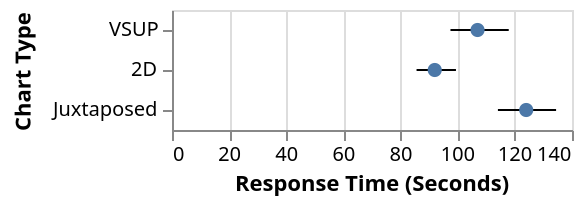 {
  "$schema": "https://vega.github.io/schema/vega-lite/v2.json",
  "data": {
    "values": [
      {
        "type": "VSUP",
        "mean": 106.9395890410959,
        "ci1": 97.4632859589041,
        "ci2": 117.8547448630137
      },
      {
        "type": "2D",
        "mean": 91.95900709219859,
        "ci1": 85.5932934397163,
        "ci2": 99.38386258865248
      },
      {
        "type": "Juxtaposed",
        "mean": 123.97333333333334,
        "ci1": 114.07133506944443,
        "ci2": 134.43059201388888
      }
    ]
  },
  "layer": [
    {
      "mark": "rule",
      "encoding": {
        "y": {
          "field": "type",
          "type": "ordinal",
          "axis": {
            "title": "Chart Type",
            "titlePadding": 10
          },
          "scale": {"domain": ["VSUP", "2D", "Juxtaposed"]}
        },
        "x": {
          "field": "ci1",
          "type": "quantitative",
          "axis": {
            "title": "Response Time (Seconds)"
          }
        },
        "x2": {"field": "ci2","type": "quantitative"}
      }
    },
    {
      "mark": "circle",
      "encoding": {
        "y": {
          "field": "type",
          "type": "ordinal",
          "scale": {"domain": ["Juxtaposed","2D","VSUP"]}
        },
        "x": {"field": "mean","type": "quantitative"},
        "opacity": {"value": 1},
        "size": {"value": 50}
      }
    }
  ]
}